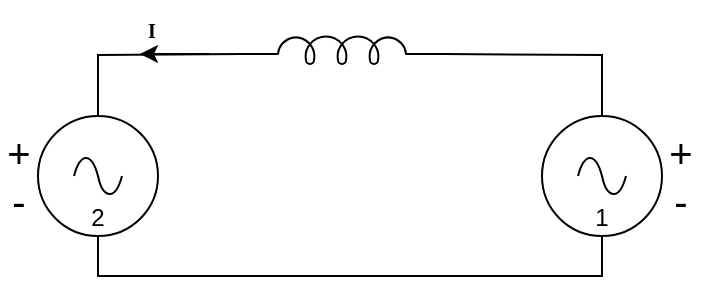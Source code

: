 <mxfile version="20.2.8" type="device"><diagram id="Wwa8p-ymTO5y0u_F5al4" name="‫עמוד-1‬"><mxGraphModel dx="782" dy="371" grid="0" gridSize="10" guides="1" tooltips="1" connect="1" arrows="1" fold="1" page="0" pageScale="1" pageWidth="827" pageHeight="1169" math="0" shadow="0"><root><mxCell id="0"/><mxCell id="1" parent="0"/><mxCell id="qqCLfAbM4miTBh-mkOjF-4" style="edgeStyle=orthogonalEdgeStyle;rounded=0;orthogonalLoop=1;jettySize=auto;html=1;entryX=0.5;entryY=1;entryDx=0;entryDy=0;entryPerimeter=0;endArrow=none;endFill=0;" edge="1" parent="1" source="qqCLfAbM4miTBh-mkOjF-1" target="qqCLfAbM4miTBh-mkOjF-2"><mxGeometry relative="1" as="geometry"><Array as="points"><mxPoint x="212" y="232"/><mxPoint x="464" y="232"/></Array></mxGeometry></mxCell><mxCell id="qqCLfAbM4miTBh-mkOjF-1" value="" style="pointerEvents=1;verticalLabelPosition=bottom;shadow=0;dashed=0;align=center;html=1;verticalAlign=top;shape=mxgraph.electrical.signal_sources.source;aspect=fixed;points=[[0.5,0,0],[1,0.5,0],[0.5,1,0],[0,0.5,0]];elSignalType=ac;" vertex="1" parent="1"><mxGeometry x="182" y="152" width="60" height="60" as="geometry"/></mxCell><mxCell id="qqCLfAbM4miTBh-mkOjF-2" value="" style="pointerEvents=1;verticalLabelPosition=bottom;shadow=0;dashed=0;align=center;html=1;verticalAlign=top;shape=mxgraph.electrical.signal_sources.source;aspect=fixed;points=[[0.5,0,0],[1,0.5,0],[0.5,1,0],[0,0.5,0]];elSignalType=ac;" vertex="1" parent="1"><mxGeometry x="434" y="152" width="60" height="60" as="geometry"/></mxCell><mxCell id="qqCLfAbM4miTBh-mkOjF-7" value="1" style="text;html=1;strokeColor=none;fillColor=none;align=center;verticalAlign=middle;whiteSpace=wrap;rounded=0;" vertex="1" parent="1"><mxGeometry x="434" y="188" width="60" height="30" as="geometry"/></mxCell><mxCell id="qqCLfAbM4miTBh-mkOjF-8" value="2" style="text;html=1;strokeColor=none;fillColor=none;align=center;verticalAlign=middle;whiteSpace=wrap;rounded=0;" vertex="1" parent="1"><mxGeometry x="182" y="188" width="60" height="30" as="geometry"/></mxCell><mxCell id="qqCLfAbM4miTBh-mkOjF-12" value="&lt;font style=&quot;font-size: 20px;&quot;&gt;+&lt;br style=&quot;font-size: 20px;&quot;&gt;-&lt;/font&gt;" style="text;html=1;strokeColor=none;fillColor=none;align=center;verticalAlign=middle;whiteSpace=wrap;rounded=0;fontSize=20;" vertex="1" parent="1"><mxGeometry x="163" y="165" width="19" height="34" as="geometry"/></mxCell><mxCell id="qqCLfAbM4miTBh-mkOjF-16" style="edgeStyle=orthogonalEdgeStyle;rounded=0;orthogonalLoop=1;jettySize=auto;html=1;fontFamily=Helvetica;fontSize=17;endArrow=none;endFill=0;" edge="1" parent="1" target="qqCLfAbM4miTBh-mkOjF-1"><mxGeometry relative="1" as="geometry"><mxPoint x="284" y="121" as="sourcePoint"/></mxGeometry></mxCell><mxCell id="qqCLfAbM4miTBh-mkOjF-17" style="edgeStyle=orthogonalEdgeStyle;rounded=0;orthogonalLoop=1;jettySize=auto;html=1;fontFamily=Helvetica;fontSize=17;endArrow=none;endFill=0;" edge="1" parent="1" target="qqCLfAbM4miTBh-mkOjF-2"><mxGeometry relative="1" as="geometry"><mxPoint x="384" y="121" as="sourcePoint"/></mxGeometry></mxCell><mxCell id="qqCLfAbM4miTBh-mkOjF-19" value="" style="pointerEvents=1;verticalLabelPosition=bottom;shadow=0;dashed=0;align=center;html=1;verticalAlign=top;shape=mxgraph.electrical.inductors.inductor_5;fontFamily=Helvetica;fontSize=17;" vertex="1" parent="1"><mxGeometry x="284" y="112" width="100" height="14" as="geometry"/></mxCell><mxCell id="qqCLfAbM4miTBh-mkOjF-20" value="&lt;font style=&quot;font-size: 20px;&quot;&gt;+&lt;br style=&quot;font-size: 20px;&quot;&gt;-&lt;/font&gt;" style="text;html=1;strokeColor=none;fillColor=none;align=center;verticalAlign=middle;whiteSpace=wrap;rounded=0;fontSize=20;" vertex="1" parent="1"><mxGeometry x="494" y="165" width="19" height="34" as="geometry"/></mxCell><mxCell id="qqCLfAbM4miTBh-mkOjF-21" value="" style="endArrow=classic;html=1;rounded=0;fontFamily=Helvetica;fontSize=20;" edge="1" parent="1"><mxGeometry width="50" height="50" relative="1" as="geometry"><mxPoint x="268" y="121" as="sourcePoint"/><mxPoint x="233" y="121" as="targetPoint"/></mxGeometry></mxCell><mxCell id="qqCLfAbM4miTBh-mkOjF-22" value="I" style="text;html=1;strokeColor=none;fillColor=none;align=center;verticalAlign=middle;whiteSpace=wrap;rounded=0;fontFamily=Verdana;fontSize=10;fontStyle=1" vertex="1" parent="1"><mxGeometry x="209" y="94" width="60" height="30" as="geometry"/></mxCell></root></mxGraphModel></diagram></mxfile>